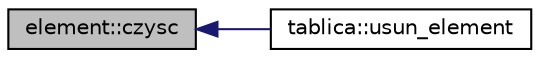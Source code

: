 digraph G
{
  edge [fontname="Helvetica",fontsize="10",labelfontname="Helvetica",labelfontsize="10"];
  node [fontname="Helvetica",fontsize="10",shape=record];
  rankdir="LR";
  Node1 [label="element::czysc",height=0.2,width=0.4,color="black", fillcolor="grey75", style="filled" fontcolor="black"];
  Node1 -> Node2 [dir="back",color="midnightblue",fontsize="10",style="solid",fontname="Helvetica"];
  Node2 [label="tablica::usun_element",height=0.2,width=0.4,color="black", fillcolor="white", style="filled",URL="$classtablica.html#a7988edfccea999edb4ae9fcfd17b3b36",tooltip="funkcja usuwa element o podanym kluczu"];
}
